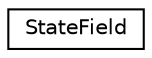 digraph "Graphical Class Hierarchy"
{
 // LATEX_PDF_SIZE
  edge [fontname="Helvetica",fontsize="10",labelfontname="Helvetica",labelfontsize="10"];
  node [fontname="Helvetica",fontsize="10",shape=record];
  rankdir="LR";
  Node0 [label="StateField",height=0.2,width=0.4,color="black", fillcolor="white", style="filled",URL="$classStateField.html",tooltip="Fields can store additional information in an editor state, and keep it in sync with the rest of the ..."];
}
